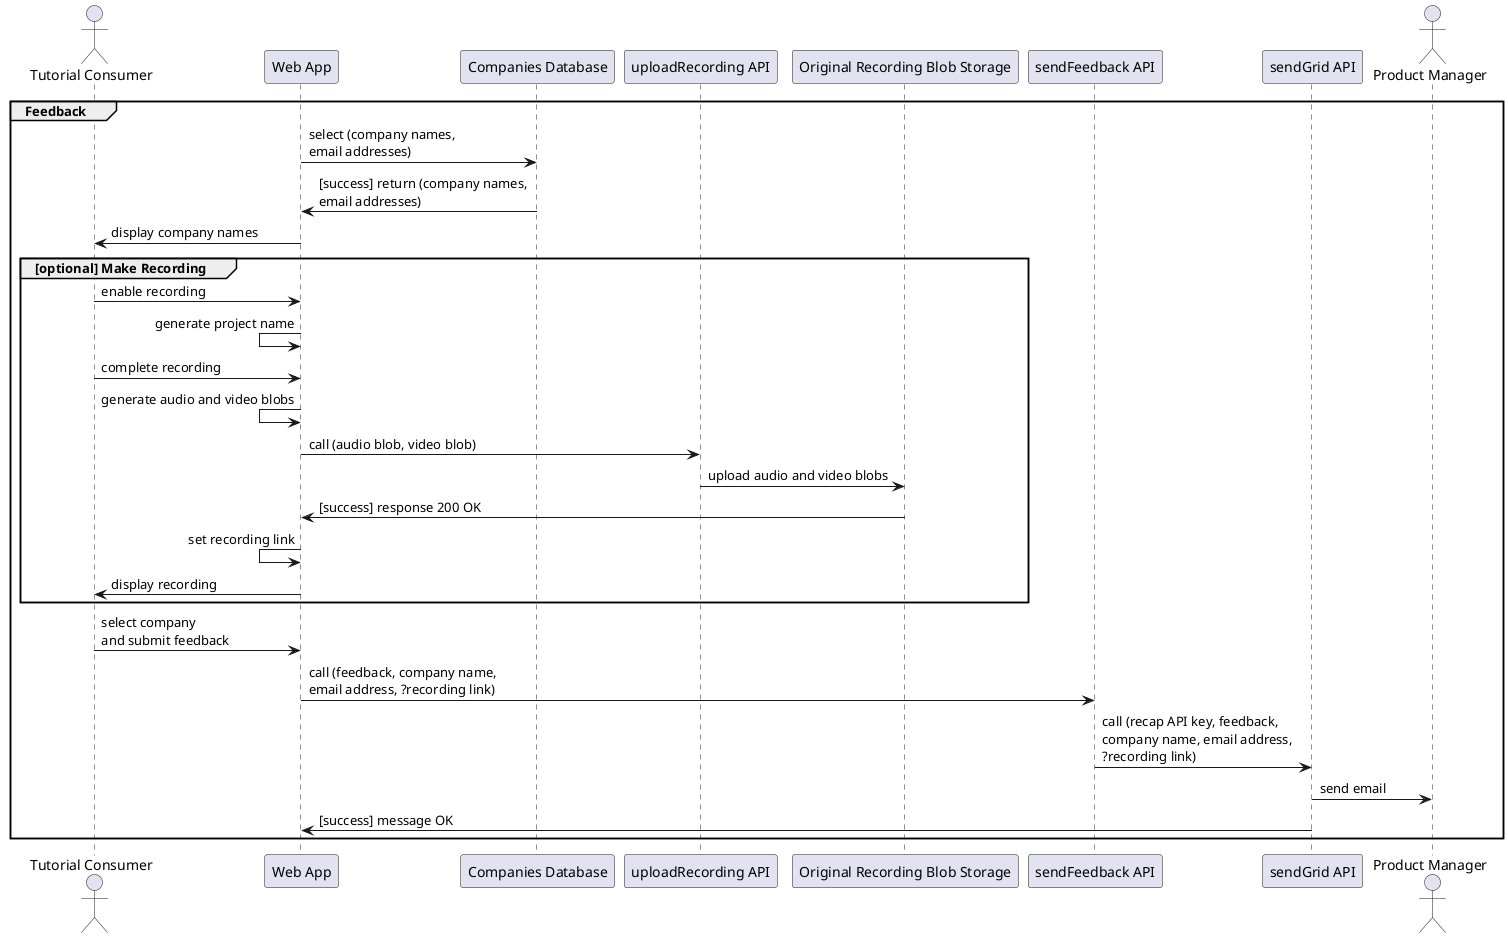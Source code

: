 @startuml feedback

Actor "Tutorial Consumer"

group Feedback
"Web App" -> "Companies Database": select (company names, \nemail addresses)
"Web App" <- "Companies Database": [success] return (company names, \nemail addresses)
"Tutorial Consumer" <- "Web App": display company names

group [optional] Make Recording
"Tutorial Consumer" -> "Web App": enable recording
"Web App" <- "Web App": generate project name
"Tutorial Consumer" -> "Web App": complete recording

"Web App" <- "Web App": generate audio and video blobs
"Web App" -> "uploadRecording API": call (audio blob, video blob)
"uploadRecording API" -> "Original Recording Blob Storage": upload audio and video blobs
"Web App" <- "Original Recording Blob Storage": [success] response 200 OK
"Web App" <- "Web App": set recording link
"Tutorial Consumer" <- "Web App": display recording
end

"Tutorial Consumer" -> "Web App": select company \nand submit feedback
"Web App" -> "sendFeedback API": call (feedback, company name, \nemail address, ?recording link)
"sendFeedback API" ->  "sendGrid API": call (recap API key, feedback, \ncompany name, email address, \n?recording link)
Actor "Product Manager"
"sendGrid API" -> "Product Manager": send email
"sendGrid API" -> "Web App": [success] message OK
end

@enduml